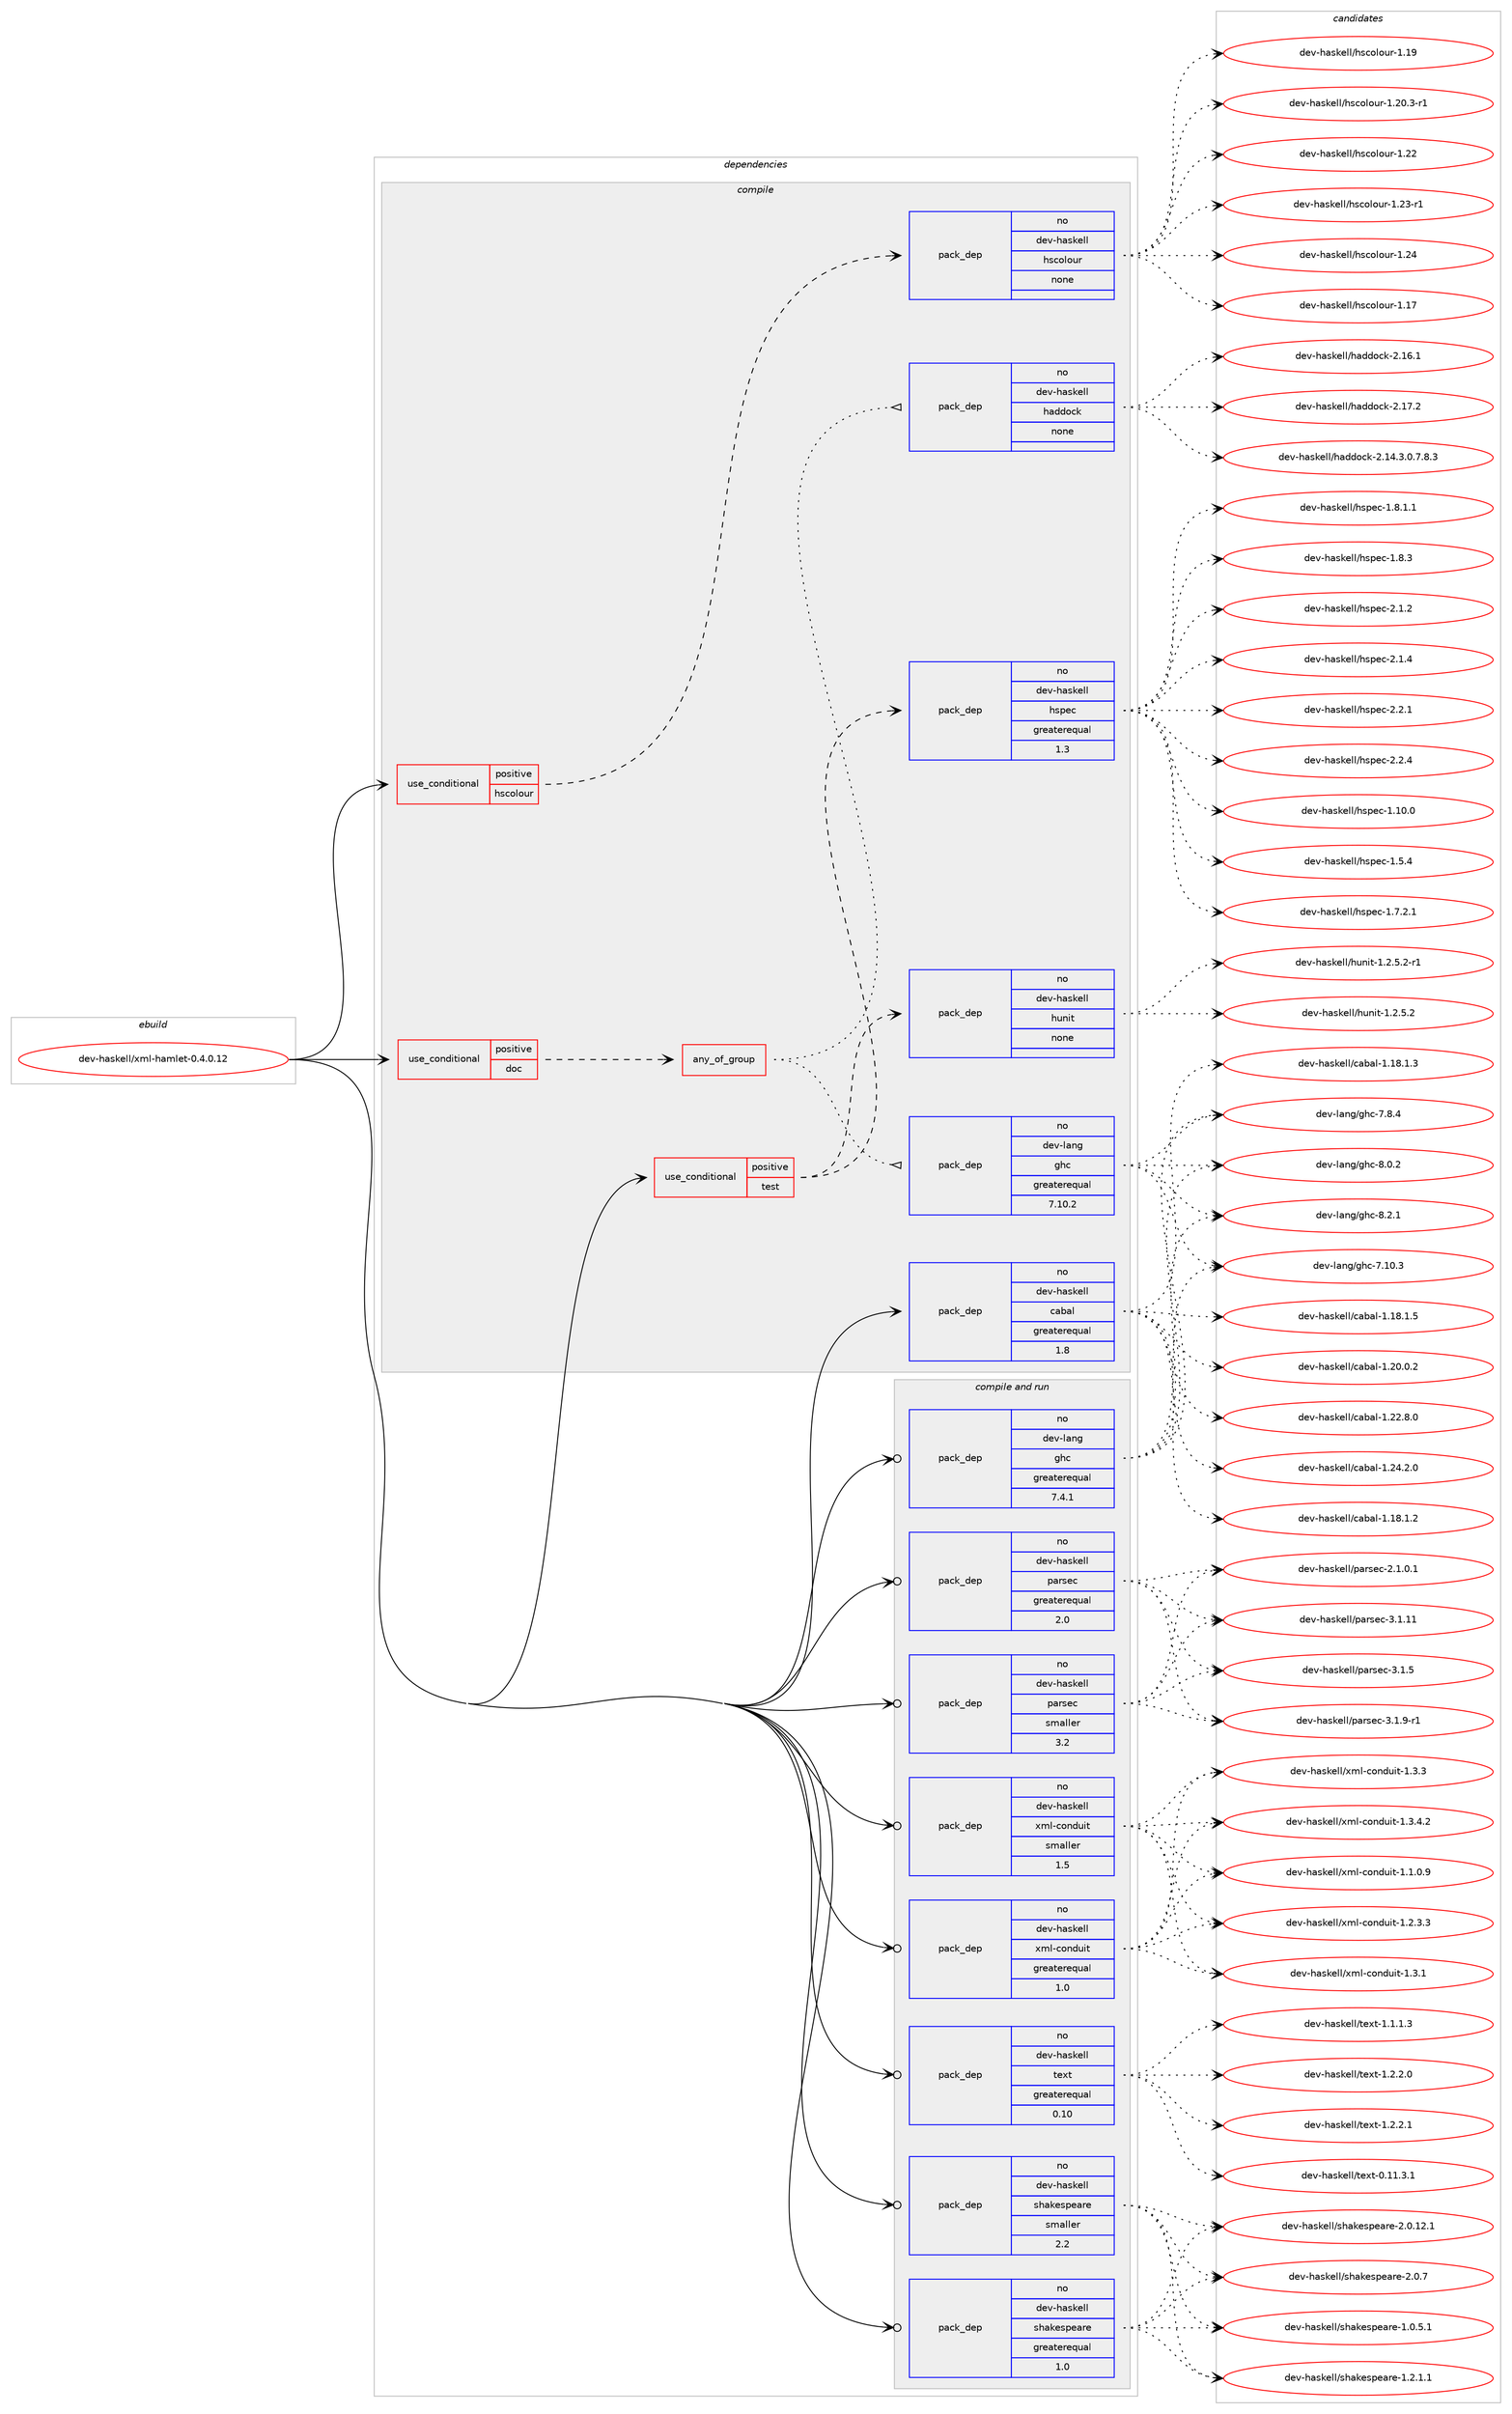 digraph prolog {

# *************
# Graph options
# *************

newrank=true;
concentrate=true;
compound=true;
graph [rankdir=LR,fontname=Helvetica,fontsize=10,ranksep=1.5];#, ranksep=2.5, nodesep=0.2];
edge  [arrowhead=vee];
node  [fontname=Helvetica,fontsize=10];

# **********
# The ebuild
# **********

subgraph cluster_leftcol {
color=gray;
rank=same;
label=<<i>ebuild</i>>;
id [label="dev-haskell/xml-hamlet-0.4.0.12", color=red, width=4, href="../dev-haskell/xml-hamlet-0.4.0.12.svg"];
}

# ****************
# The dependencies
# ****************

subgraph cluster_midcol {
color=gray;
label=<<i>dependencies</i>>;
subgraph cluster_compile {
fillcolor="#eeeeee";
style=filled;
label=<<i>compile</i>>;
subgraph cond21462 {
dependency96627 [label=<<TABLE BORDER="0" CELLBORDER="1" CELLSPACING="0" CELLPADDING="4"><TR><TD ROWSPAN="3" CELLPADDING="10">use_conditional</TD></TR><TR><TD>positive</TD></TR><TR><TD>doc</TD></TR></TABLE>>, shape=none, color=red];
subgraph any2931 {
dependency96628 [label=<<TABLE BORDER="0" CELLBORDER="1" CELLSPACING="0" CELLPADDING="4"><TR><TD CELLPADDING="10">any_of_group</TD></TR></TABLE>>, shape=none, color=red];subgraph pack72204 {
dependency96629 [label=<<TABLE BORDER="0" CELLBORDER="1" CELLSPACING="0" CELLPADDING="4" WIDTH="220"><TR><TD ROWSPAN="6" CELLPADDING="30">pack_dep</TD></TR><TR><TD WIDTH="110">no</TD></TR><TR><TD>dev-haskell</TD></TR><TR><TD>haddock</TD></TR><TR><TD>none</TD></TR><TR><TD></TD></TR></TABLE>>, shape=none, color=blue];
}
dependency96628:e -> dependency96629:w [weight=20,style="dotted",arrowhead="oinv"];
subgraph pack72205 {
dependency96630 [label=<<TABLE BORDER="0" CELLBORDER="1" CELLSPACING="0" CELLPADDING="4" WIDTH="220"><TR><TD ROWSPAN="6" CELLPADDING="30">pack_dep</TD></TR><TR><TD WIDTH="110">no</TD></TR><TR><TD>dev-lang</TD></TR><TR><TD>ghc</TD></TR><TR><TD>greaterequal</TD></TR><TR><TD>7.10.2</TD></TR></TABLE>>, shape=none, color=blue];
}
dependency96628:e -> dependency96630:w [weight=20,style="dotted",arrowhead="oinv"];
}
dependency96627:e -> dependency96628:w [weight=20,style="dashed",arrowhead="vee"];
}
id:e -> dependency96627:w [weight=20,style="solid",arrowhead="vee"];
subgraph cond21463 {
dependency96631 [label=<<TABLE BORDER="0" CELLBORDER="1" CELLSPACING="0" CELLPADDING="4"><TR><TD ROWSPAN="3" CELLPADDING="10">use_conditional</TD></TR><TR><TD>positive</TD></TR><TR><TD>hscolour</TD></TR></TABLE>>, shape=none, color=red];
subgraph pack72206 {
dependency96632 [label=<<TABLE BORDER="0" CELLBORDER="1" CELLSPACING="0" CELLPADDING="4" WIDTH="220"><TR><TD ROWSPAN="6" CELLPADDING="30">pack_dep</TD></TR><TR><TD WIDTH="110">no</TD></TR><TR><TD>dev-haskell</TD></TR><TR><TD>hscolour</TD></TR><TR><TD>none</TD></TR><TR><TD></TD></TR></TABLE>>, shape=none, color=blue];
}
dependency96631:e -> dependency96632:w [weight=20,style="dashed",arrowhead="vee"];
}
id:e -> dependency96631:w [weight=20,style="solid",arrowhead="vee"];
subgraph cond21464 {
dependency96633 [label=<<TABLE BORDER="0" CELLBORDER="1" CELLSPACING="0" CELLPADDING="4"><TR><TD ROWSPAN="3" CELLPADDING="10">use_conditional</TD></TR><TR><TD>positive</TD></TR><TR><TD>test</TD></TR></TABLE>>, shape=none, color=red];
subgraph pack72207 {
dependency96634 [label=<<TABLE BORDER="0" CELLBORDER="1" CELLSPACING="0" CELLPADDING="4" WIDTH="220"><TR><TD ROWSPAN="6" CELLPADDING="30">pack_dep</TD></TR><TR><TD WIDTH="110">no</TD></TR><TR><TD>dev-haskell</TD></TR><TR><TD>hspec</TD></TR><TR><TD>greaterequal</TD></TR><TR><TD>1.3</TD></TR></TABLE>>, shape=none, color=blue];
}
dependency96633:e -> dependency96634:w [weight=20,style="dashed",arrowhead="vee"];
subgraph pack72208 {
dependency96635 [label=<<TABLE BORDER="0" CELLBORDER="1" CELLSPACING="0" CELLPADDING="4" WIDTH="220"><TR><TD ROWSPAN="6" CELLPADDING="30">pack_dep</TD></TR><TR><TD WIDTH="110">no</TD></TR><TR><TD>dev-haskell</TD></TR><TR><TD>hunit</TD></TR><TR><TD>none</TD></TR><TR><TD></TD></TR></TABLE>>, shape=none, color=blue];
}
dependency96633:e -> dependency96635:w [weight=20,style="dashed",arrowhead="vee"];
}
id:e -> dependency96633:w [weight=20,style="solid",arrowhead="vee"];
subgraph pack72209 {
dependency96636 [label=<<TABLE BORDER="0" CELLBORDER="1" CELLSPACING="0" CELLPADDING="4" WIDTH="220"><TR><TD ROWSPAN="6" CELLPADDING="30">pack_dep</TD></TR><TR><TD WIDTH="110">no</TD></TR><TR><TD>dev-haskell</TD></TR><TR><TD>cabal</TD></TR><TR><TD>greaterequal</TD></TR><TR><TD>1.8</TD></TR></TABLE>>, shape=none, color=blue];
}
id:e -> dependency96636:w [weight=20,style="solid",arrowhead="vee"];
}
subgraph cluster_compileandrun {
fillcolor="#eeeeee";
style=filled;
label=<<i>compile and run</i>>;
subgraph pack72210 {
dependency96637 [label=<<TABLE BORDER="0" CELLBORDER="1" CELLSPACING="0" CELLPADDING="4" WIDTH="220"><TR><TD ROWSPAN="6" CELLPADDING="30">pack_dep</TD></TR><TR><TD WIDTH="110">no</TD></TR><TR><TD>dev-haskell</TD></TR><TR><TD>parsec</TD></TR><TR><TD>greaterequal</TD></TR><TR><TD>2.0</TD></TR></TABLE>>, shape=none, color=blue];
}
id:e -> dependency96637:w [weight=20,style="solid",arrowhead="odotvee"];
subgraph pack72211 {
dependency96638 [label=<<TABLE BORDER="0" CELLBORDER="1" CELLSPACING="0" CELLPADDING="4" WIDTH="220"><TR><TD ROWSPAN="6" CELLPADDING="30">pack_dep</TD></TR><TR><TD WIDTH="110">no</TD></TR><TR><TD>dev-haskell</TD></TR><TR><TD>parsec</TD></TR><TR><TD>smaller</TD></TR><TR><TD>3.2</TD></TR></TABLE>>, shape=none, color=blue];
}
id:e -> dependency96638:w [weight=20,style="solid",arrowhead="odotvee"];
subgraph pack72212 {
dependency96639 [label=<<TABLE BORDER="0" CELLBORDER="1" CELLSPACING="0" CELLPADDING="4" WIDTH="220"><TR><TD ROWSPAN="6" CELLPADDING="30">pack_dep</TD></TR><TR><TD WIDTH="110">no</TD></TR><TR><TD>dev-haskell</TD></TR><TR><TD>shakespeare</TD></TR><TR><TD>greaterequal</TD></TR><TR><TD>1.0</TD></TR></TABLE>>, shape=none, color=blue];
}
id:e -> dependency96639:w [weight=20,style="solid",arrowhead="odotvee"];
subgraph pack72213 {
dependency96640 [label=<<TABLE BORDER="0" CELLBORDER="1" CELLSPACING="0" CELLPADDING="4" WIDTH="220"><TR><TD ROWSPAN="6" CELLPADDING="30">pack_dep</TD></TR><TR><TD WIDTH="110">no</TD></TR><TR><TD>dev-haskell</TD></TR><TR><TD>shakespeare</TD></TR><TR><TD>smaller</TD></TR><TR><TD>2.2</TD></TR></TABLE>>, shape=none, color=blue];
}
id:e -> dependency96640:w [weight=20,style="solid",arrowhead="odotvee"];
subgraph pack72214 {
dependency96641 [label=<<TABLE BORDER="0" CELLBORDER="1" CELLSPACING="0" CELLPADDING="4" WIDTH="220"><TR><TD ROWSPAN="6" CELLPADDING="30">pack_dep</TD></TR><TR><TD WIDTH="110">no</TD></TR><TR><TD>dev-haskell</TD></TR><TR><TD>text</TD></TR><TR><TD>greaterequal</TD></TR><TR><TD>0.10</TD></TR></TABLE>>, shape=none, color=blue];
}
id:e -> dependency96641:w [weight=20,style="solid",arrowhead="odotvee"];
subgraph pack72215 {
dependency96642 [label=<<TABLE BORDER="0" CELLBORDER="1" CELLSPACING="0" CELLPADDING="4" WIDTH="220"><TR><TD ROWSPAN="6" CELLPADDING="30">pack_dep</TD></TR><TR><TD WIDTH="110">no</TD></TR><TR><TD>dev-haskell</TD></TR><TR><TD>xml-conduit</TD></TR><TR><TD>greaterequal</TD></TR><TR><TD>1.0</TD></TR></TABLE>>, shape=none, color=blue];
}
id:e -> dependency96642:w [weight=20,style="solid",arrowhead="odotvee"];
subgraph pack72216 {
dependency96643 [label=<<TABLE BORDER="0" CELLBORDER="1" CELLSPACING="0" CELLPADDING="4" WIDTH="220"><TR><TD ROWSPAN="6" CELLPADDING="30">pack_dep</TD></TR><TR><TD WIDTH="110">no</TD></TR><TR><TD>dev-haskell</TD></TR><TR><TD>xml-conduit</TD></TR><TR><TD>smaller</TD></TR><TR><TD>1.5</TD></TR></TABLE>>, shape=none, color=blue];
}
id:e -> dependency96643:w [weight=20,style="solid",arrowhead="odotvee"];
subgraph pack72217 {
dependency96644 [label=<<TABLE BORDER="0" CELLBORDER="1" CELLSPACING="0" CELLPADDING="4" WIDTH="220"><TR><TD ROWSPAN="6" CELLPADDING="30">pack_dep</TD></TR><TR><TD WIDTH="110">no</TD></TR><TR><TD>dev-lang</TD></TR><TR><TD>ghc</TD></TR><TR><TD>greaterequal</TD></TR><TR><TD>7.4.1</TD></TR></TABLE>>, shape=none, color=blue];
}
id:e -> dependency96644:w [weight=20,style="solid",arrowhead="odotvee"];
}
subgraph cluster_run {
fillcolor="#eeeeee";
style=filled;
label=<<i>run</i>>;
}
}

# **************
# The candidates
# **************

subgraph cluster_choices {
rank=same;
color=gray;
label=<<i>candidates</i>>;

subgraph choice72204 {
color=black;
nodesep=1;
choice1001011184510497115107101108108471049710010011199107455046495246514648465546564651 [label="dev-haskell/haddock-2.14.3.0.7.8.3", color=red, width=4,href="../dev-haskell/haddock-2.14.3.0.7.8.3.svg"];
choice100101118451049711510710110810847104971001001119910745504649544649 [label="dev-haskell/haddock-2.16.1", color=red, width=4,href="../dev-haskell/haddock-2.16.1.svg"];
choice100101118451049711510710110810847104971001001119910745504649554650 [label="dev-haskell/haddock-2.17.2", color=red, width=4,href="../dev-haskell/haddock-2.17.2.svg"];
dependency96629:e -> choice1001011184510497115107101108108471049710010011199107455046495246514648465546564651:w [style=dotted,weight="100"];
dependency96629:e -> choice100101118451049711510710110810847104971001001119910745504649544649:w [style=dotted,weight="100"];
dependency96629:e -> choice100101118451049711510710110810847104971001001119910745504649554650:w [style=dotted,weight="100"];
}
subgraph choice72205 {
color=black;
nodesep=1;
choice1001011184510897110103471031049945554649484651 [label="dev-lang/ghc-7.10.3", color=red, width=4,href="../dev-lang/ghc-7.10.3.svg"];
choice10010111845108971101034710310499455546564652 [label="dev-lang/ghc-7.8.4", color=red, width=4,href="../dev-lang/ghc-7.8.4.svg"];
choice10010111845108971101034710310499455646484650 [label="dev-lang/ghc-8.0.2", color=red, width=4,href="../dev-lang/ghc-8.0.2.svg"];
choice10010111845108971101034710310499455646504649 [label="dev-lang/ghc-8.2.1", color=red, width=4,href="../dev-lang/ghc-8.2.1.svg"];
dependency96630:e -> choice1001011184510897110103471031049945554649484651:w [style=dotted,weight="100"];
dependency96630:e -> choice10010111845108971101034710310499455546564652:w [style=dotted,weight="100"];
dependency96630:e -> choice10010111845108971101034710310499455646484650:w [style=dotted,weight="100"];
dependency96630:e -> choice10010111845108971101034710310499455646504649:w [style=dotted,weight="100"];
}
subgraph choice72206 {
color=black;
nodesep=1;
choice100101118451049711510710110810847104115991111081111171144549464955 [label="dev-haskell/hscolour-1.17", color=red, width=4,href="../dev-haskell/hscolour-1.17.svg"];
choice100101118451049711510710110810847104115991111081111171144549464957 [label="dev-haskell/hscolour-1.19", color=red, width=4,href="../dev-haskell/hscolour-1.19.svg"];
choice10010111845104971151071011081084710411599111108111117114454946504846514511449 [label="dev-haskell/hscolour-1.20.3-r1", color=red, width=4,href="../dev-haskell/hscolour-1.20.3-r1.svg"];
choice100101118451049711510710110810847104115991111081111171144549465050 [label="dev-haskell/hscolour-1.22", color=red, width=4,href="../dev-haskell/hscolour-1.22.svg"];
choice1001011184510497115107101108108471041159911110811111711445494650514511449 [label="dev-haskell/hscolour-1.23-r1", color=red, width=4,href="../dev-haskell/hscolour-1.23-r1.svg"];
choice100101118451049711510710110810847104115991111081111171144549465052 [label="dev-haskell/hscolour-1.24", color=red, width=4,href="../dev-haskell/hscolour-1.24.svg"];
dependency96632:e -> choice100101118451049711510710110810847104115991111081111171144549464955:w [style=dotted,weight="100"];
dependency96632:e -> choice100101118451049711510710110810847104115991111081111171144549464957:w [style=dotted,weight="100"];
dependency96632:e -> choice10010111845104971151071011081084710411599111108111117114454946504846514511449:w [style=dotted,weight="100"];
dependency96632:e -> choice100101118451049711510710110810847104115991111081111171144549465050:w [style=dotted,weight="100"];
dependency96632:e -> choice1001011184510497115107101108108471041159911110811111711445494650514511449:w [style=dotted,weight="100"];
dependency96632:e -> choice100101118451049711510710110810847104115991111081111171144549465052:w [style=dotted,weight="100"];
}
subgraph choice72207 {
color=black;
nodesep=1;
choice1001011184510497115107101108108471041151121019945494649484648 [label="dev-haskell/hspec-1.10.0", color=red, width=4,href="../dev-haskell/hspec-1.10.0.svg"];
choice10010111845104971151071011081084710411511210199454946534652 [label="dev-haskell/hspec-1.5.4", color=red, width=4,href="../dev-haskell/hspec-1.5.4.svg"];
choice100101118451049711510710110810847104115112101994549465546504649 [label="dev-haskell/hspec-1.7.2.1", color=red, width=4,href="../dev-haskell/hspec-1.7.2.1.svg"];
choice100101118451049711510710110810847104115112101994549465646494649 [label="dev-haskell/hspec-1.8.1.1", color=red, width=4,href="../dev-haskell/hspec-1.8.1.1.svg"];
choice10010111845104971151071011081084710411511210199454946564651 [label="dev-haskell/hspec-1.8.3", color=red, width=4,href="../dev-haskell/hspec-1.8.3.svg"];
choice10010111845104971151071011081084710411511210199455046494650 [label="dev-haskell/hspec-2.1.2", color=red, width=4,href="../dev-haskell/hspec-2.1.2.svg"];
choice10010111845104971151071011081084710411511210199455046494652 [label="dev-haskell/hspec-2.1.4", color=red, width=4,href="../dev-haskell/hspec-2.1.4.svg"];
choice10010111845104971151071011081084710411511210199455046504649 [label="dev-haskell/hspec-2.2.1", color=red, width=4,href="../dev-haskell/hspec-2.2.1.svg"];
choice10010111845104971151071011081084710411511210199455046504652 [label="dev-haskell/hspec-2.2.4", color=red, width=4,href="../dev-haskell/hspec-2.2.4.svg"];
dependency96634:e -> choice1001011184510497115107101108108471041151121019945494649484648:w [style=dotted,weight="100"];
dependency96634:e -> choice10010111845104971151071011081084710411511210199454946534652:w [style=dotted,weight="100"];
dependency96634:e -> choice100101118451049711510710110810847104115112101994549465546504649:w [style=dotted,weight="100"];
dependency96634:e -> choice100101118451049711510710110810847104115112101994549465646494649:w [style=dotted,weight="100"];
dependency96634:e -> choice10010111845104971151071011081084710411511210199454946564651:w [style=dotted,weight="100"];
dependency96634:e -> choice10010111845104971151071011081084710411511210199455046494650:w [style=dotted,weight="100"];
dependency96634:e -> choice10010111845104971151071011081084710411511210199455046494652:w [style=dotted,weight="100"];
dependency96634:e -> choice10010111845104971151071011081084710411511210199455046504649:w [style=dotted,weight="100"];
dependency96634:e -> choice10010111845104971151071011081084710411511210199455046504652:w [style=dotted,weight="100"];
}
subgraph choice72208 {
color=black;
nodesep=1;
choice1001011184510497115107101108108471041171101051164549465046534650 [label="dev-haskell/hunit-1.2.5.2", color=red, width=4,href="../dev-haskell/hunit-1.2.5.2.svg"];
choice10010111845104971151071011081084710411711010511645494650465346504511449 [label="dev-haskell/hunit-1.2.5.2-r1", color=red, width=4,href="../dev-haskell/hunit-1.2.5.2-r1.svg"];
dependency96635:e -> choice1001011184510497115107101108108471041171101051164549465046534650:w [style=dotted,weight="100"];
dependency96635:e -> choice10010111845104971151071011081084710411711010511645494650465346504511449:w [style=dotted,weight="100"];
}
subgraph choice72209 {
color=black;
nodesep=1;
choice10010111845104971151071011081084799979897108454946495646494650 [label="dev-haskell/cabal-1.18.1.2", color=red, width=4,href="../dev-haskell/cabal-1.18.1.2.svg"];
choice10010111845104971151071011081084799979897108454946495646494651 [label="dev-haskell/cabal-1.18.1.3", color=red, width=4,href="../dev-haskell/cabal-1.18.1.3.svg"];
choice10010111845104971151071011081084799979897108454946495646494653 [label="dev-haskell/cabal-1.18.1.5", color=red, width=4,href="../dev-haskell/cabal-1.18.1.5.svg"];
choice10010111845104971151071011081084799979897108454946504846484650 [label="dev-haskell/cabal-1.20.0.2", color=red, width=4,href="../dev-haskell/cabal-1.20.0.2.svg"];
choice10010111845104971151071011081084799979897108454946505046564648 [label="dev-haskell/cabal-1.22.8.0", color=red, width=4,href="../dev-haskell/cabal-1.22.8.0.svg"];
choice10010111845104971151071011081084799979897108454946505246504648 [label="dev-haskell/cabal-1.24.2.0", color=red, width=4,href="../dev-haskell/cabal-1.24.2.0.svg"];
dependency96636:e -> choice10010111845104971151071011081084799979897108454946495646494650:w [style=dotted,weight="100"];
dependency96636:e -> choice10010111845104971151071011081084799979897108454946495646494651:w [style=dotted,weight="100"];
dependency96636:e -> choice10010111845104971151071011081084799979897108454946495646494653:w [style=dotted,weight="100"];
dependency96636:e -> choice10010111845104971151071011081084799979897108454946504846484650:w [style=dotted,weight="100"];
dependency96636:e -> choice10010111845104971151071011081084799979897108454946505046564648:w [style=dotted,weight="100"];
dependency96636:e -> choice10010111845104971151071011081084799979897108454946505246504648:w [style=dotted,weight="100"];
}
subgraph choice72210 {
color=black;
nodesep=1;
choice10010111845104971151071011081084711297114115101994550464946484649 [label="dev-haskell/parsec-2.1.0.1", color=red, width=4,href="../dev-haskell/parsec-2.1.0.1.svg"];
choice100101118451049711510710110810847112971141151019945514649464949 [label="dev-haskell/parsec-3.1.11", color=red, width=4,href="../dev-haskell/parsec-3.1.11.svg"];
choice1001011184510497115107101108108471129711411510199455146494653 [label="dev-haskell/parsec-3.1.5", color=red, width=4,href="../dev-haskell/parsec-3.1.5.svg"];
choice10010111845104971151071011081084711297114115101994551464946574511449 [label="dev-haskell/parsec-3.1.9-r1", color=red, width=4,href="../dev-haskell/parsec-3.1.9-r1.svg"];
dependency96637:e -> choice10010111845104971151071011081084711297114115101994550464946484649:w [style=dotted,weight="100"];
dependency96637:e -> choice100101118451049711510710110810847112971141151019945514649464949:w [style=dotted,weight="100"];
dependency96637:e -> choice1001011184510497115107101108108471129711411510199455146494653:w [style=dotted,weight="100"];
dependency96637:e -> choice10010111845104971151071011081084711297114115101994551464946574511449:w [style=dotted,weight="100"];
}
subgraph choice72211 {
color=black;
nodesep=1;
choice10010111845104971151071011081084711297114115101994550464946484649 [label="dev-haskell/parsec-2.1.0.1", color=red, width=4,href="../dev-haskell/parsec-2.1.0.1.svg"];
choice100101118451049711510710110810847112971141151019945514649464949 [label="dev-haskell/parsec-3.1.11", color=red, width=4,href="../dev-haskell/parsec-3.1.11.svg"];
choice1001011184510497115107101108108471129711411510199455146494653 [label="dev-haskell/parsec-3.1.5", color=red, width=4,href="../dev-haskell/parsec-3.1.5.svg"];
choice10010111845104971151071011081084711297114115101994551464946574511449 [label="dev-haskell/parsec-3.1.9-r1", color=red, width=4,href="../dev-haskell/parsec-3.1.9-r1.svg"];
dependency96638:e -> choice10010111845104971151071011081084711297114115101994550464946484649:w [style=dotted,weight="100"];
dependency96638:e -> choice100101118451049711510710110810847112971141151019945514649464949:w [style=dotted,weight="100"];
dependency96638:e -> choice1001011184510497115107101108108471129711411510199455146494653:w [style=dotted,weight="100"];
dependency96638:e -> choice10010111845104971151071011081084711297114115101994551464946574511449:w [style=dotted,weight="100"];
}
subgraph choice72212 {
color=black;
nodesep=1;
choice10010111845104971151071011081084711510497107101115112101971141014549464846534649 [label="dev-haskell/shakespeare-1.0.5.1", color=red, width=4,href="../dev-haskell/shakespeare-1.0.5.1.svg"];
choice10010111845104971151071011081084711510497107101115112101971141014549465046494649 [label="dev-haskell/shakespeare-1.2.1.1", color=red, width=4,href="../dev-haskell/shakespeare-1.2.1.1.svg"];
choice1001011184510497115107101108108471151049710710111511210197114101455046484649504649 [label="dev-haskell/shakespeare-2.0.12.1", color=red, width=4,href="../dev-haskell/shakespeare-2.0.12.1.svg"];
choice1001011184510497115107101108108471151049710710111511210197114101455046484655 [label="dev-haskell/shakespeare-2.0.7", color=red, width=4,href="../dev-haskell/shakespeare-2.0.7.svg"];
dependency96639:e -> choice10010111845104971151071011081084711510497107101115112101971141014549464846534649:w [style=dotted,weight="100"];
dependency96639:e -> choice10010111845104971151071011081084711510497107101115112101971141014549465046494649:w [style=dotted,weight="100"];
dependency96639:e -> choice1001011184510497115107101108108471151049710710111511210197114101455046484649504649:w [style=dotted,weight="100"];
dependency96639:e -> choice1001011184510497115107101108108471151049710710111511210197114101455046484655:w [style=dotted,weight="100"];
}
subgraph choice72213 {
color=black;
nodesep=1;
choice10010111845104971151071011081084711510497107101115112101971141014549464846534649 [label="dev-haskell/shakespeare-1.0.5.1", color=red, width=4,href="../dev-haskell/shakespeare-1.0.5.1.svg"];
choice10010111845104971151071011081084711510497107101115112101971141014549465046494649 [label="dev-haskell/shakespeare-1.2.1.1", color=red, width=4,href="../dev-haskell/shakespeare-1.2.1.1.svg"];
choice1001011184510497115107101108108471151049710710111511210197114101455046484649504649 [label="dev-haskell/shakespeare-2.0.12.1", color=red, width=4,href="../dev-haskell/shakespeare-2.0.12.1.svg"];
choice1001011184510497115107101108108471151049710710111511210197114101455046484655 [label="dev-haskell/shakespeare-2.0.7", color=red, width=4,href="../dev-haskell/shakespeare-2.0.7.svg"];
dependency96640:e -> choice10010111845104971151071011081084711510497107101115112101971141014549464846534649:w [style=dotted,weight="100"];
dependency96640:e -> choice10010111845104971151071011081084711510497107101115112101971141014549465046494649:w [style=dotted,weight="100"];
dependency96640:e -> choice1001011184510497115107101108108471151049710710111511210197114101455046484649504649:w [style=dotted,weight="100"];
dependency96640:e -> choice1001011184510497115107101108108471151049710710111511210197114101455046484655:w [style=dotted,weight="100"];
}
subgraph choice72214 {
color=black;
nodesep=1;
choice100101118451049711510710110810847116101120116454846494946514649 [label="dev-haskell/text-0.11.3.1", color=red, width=4,href="../dev-haskell/text-0.11.3.1.svg"];
choice1001011184510497115107101108108471161011201164549464946494651 [label="dev-haskell/text-1.1.1.3", color=red, width=4,href="../dev-haskell/text-1.1.1.3.svg"];
choice1001011184510497115107101108108471161011201164549465046504648 [label="dev-haskell/text-1.2.2.0", color=red, width=4,href="../dev-haskell/text-1.2.2.0.svg"];
choice1001011184510497115107101108108471161011201164549465046504649 [label="dev-haskell/text-1.2.2.1", color=red, width=4,href="../dev-haskell/text-1.2.2.1.svg"];
dependency96641:e -> choice100101118451049711510710110810847116101120116454846494946514649:w [style=dotted,weight="100"];
dependency96641:e -> choice1001011184510497115107101108108471161011201164549464946494651:w [style=dotted,weight="100"];
dependency96641:e -> choice1001011184510497115107101108108471161011201164549465046504648:w [style=dotted,weight="100"];
dependency96641:e -> choice1001011184510497115107101108108471161011201164549465046504649:w [style=dotted,weight="100"];
}
subgraph choice72215 {
color=black;
nodesep=1;
choice10010111845104971151071011081084712010910845991111101001171051164549464946484657 [label="dev-haskell/xml-conduit-1.1.0.9", color=red, width=4,href="../dev-haskell/xml-conduit-1.1.0.9.svg"];
choice10010111845104971151071011081084712010910845991111101001171051164549465046514651 [label="dev-haskell/xml-conduit-1.2.3.3", color=red, width=4,href="../dev-haskell/xml-conduit-1.2.3.3.svg"];
choice1001011184510497115107101108108471201091084599111110100117105116454946514649 [label="dev-haskell/xml-conduit-1.3.1", color=red, width=4,href="../dev-haskell/xml-conduit-1.3.1.svg"];
choice1001011184510497115107101108108471201091084599111110100117105116454946514651 [label="dev-haskell/xml-conduit-1.3.3", color=red, width=4,href="../dev-haskell/xml-conduit-1.3.3.svg"];
choice10010111845104971151071011081084712010910845991111101001171051164549465146524650 [label="dev-haskell/xml-conduit-1.3.4.2", color=red, width=4,href="../dev-haskell/xml-conduit-1.3.4.2.svg"];
dependency96642:e -> choice10010111845104971151071011081084712010910845991111101001171051164549464946484657:w [style=dotted,weight="100"];
dependency96642:e -> choice10010111845104971151071011081084712010910845991111101001171051164549465046514651:w [style=dotted,weight="100"];
dependency96642:e -> choice1001011184510497115107101108108471201091084599111110100117105116454946514649:w [style=dotted,weight="100"];
dependency96642:e -> choice1001011184510497115107101108108471201091084599111110100117105116454946514651:w [style=dotted,weight="100"];
dependency96642:e -> choice10010111845104971151071011081084712010910845991111101001171051164549465146524650:w [style=dotted,weight="100"];
}
subgraph choice72216 {
color=black;
nodesep=1;
choice10010111845104971151071011081084712010910845991111101001171051164549464946484657 [label="dev-haskell/xml-conduit-1.1.0.9", color=red, width=4,href="../dev-haskell/xml-conduit-1.1.0.9.svg"];
choice10010111845104971151071011081084712010910845991111101001171051164549465046514651 [label="dev-haskell/xml-conduit-1.2.3.3", color=red, width=4,href="../dev-haskell/xml-conduit-1.2.3.3.svg"];
choice1001011184510497115107101108108471201091084599111110100117105116454946514649 [label="dev-haskell/xml-conduit-1.3.1", color=red, width=4,href="../dev-haskell/xml-conduit-1.3.1.svg"];
choice1001011184510497115107101108108471201091084599111110100117105116454946514651 [label="dev-haskell/xml-conduit-1.3.3", color=red, width=4,href="../dev-haskell/xml-conduit-1.3.3.svg"];
choice10010111845104971151071011081084712010910845991111101001171051164549465146524650 [label="dev-haskell/xml-conduit-1.3.4.2", color=red, width=4,href="../dev-haskell/xml-conduit-1.3.4.2.svg"];
dependency96643:e -> choice10010111845104971151071011081084712010910845991111101001171051164549464946484657:w [style=dotted,weight="100"];
dependency96643:e -> choice10010111845104971151071011081084712010910845991111101001171051164549465046514651:w [style=dotted,weight="100"];
dependency96643:e -> choice1001011184510497115107101108108471201091084599111110100117105116454946514649:w [style=dotted,weight="100"];
dependency96643:e -> choice1001011184510497115107101108108471201091084599111110100117105116454946514651:w [style=dotted,weight="100"];
dependency96643:e -> choice10010111845104971151071011081084712010910845991111101001171051164549465146524650:w [style=dotted,weight="100"];
}
subgraph choice72217 {
color=black;
nodesep=1;
choice1001011184510897110103471031049945554649484651 [label="dev-lang/ghc-7.10.3", color=red, width=4,href="../dev-lang/ghc-7.10.3.svg"];
choice10010111845108971101034710310499455546564652 [label="dev-lang/ghc-7.8.4", color=red, width=4,href="../dev-lang/ghc-7.8.4.svg"];
choice10010111845108971101034710310499455646484650 [label="dev-lang/ghc-8.0.2", color=red, width=4,href="../dev-lang/ghc-8.0.2.svg"];
choice10010111845108971101034710310499455646504649 [label="dev-lang/ghc-8.2.1", color=red, width=4,href="../dev-lang/ghc-8.2.1.svg"];
dependency96644:e -> choice1001011184510897110103471031049945554649484651:w [style=dotted,weight="100"];
dependency96644:e -> choice10010111845108971101034710310499455546564652:w [style=dotted,weight="100"];
dependency96644:e -> choice10010111845108971101034710310499455646484650:w [style=dotted,weight="100"];
dependency96644:e -> choice10010111845108971101034710310499455646504649:w [style=dotted,weight="100"];
}
}

}
